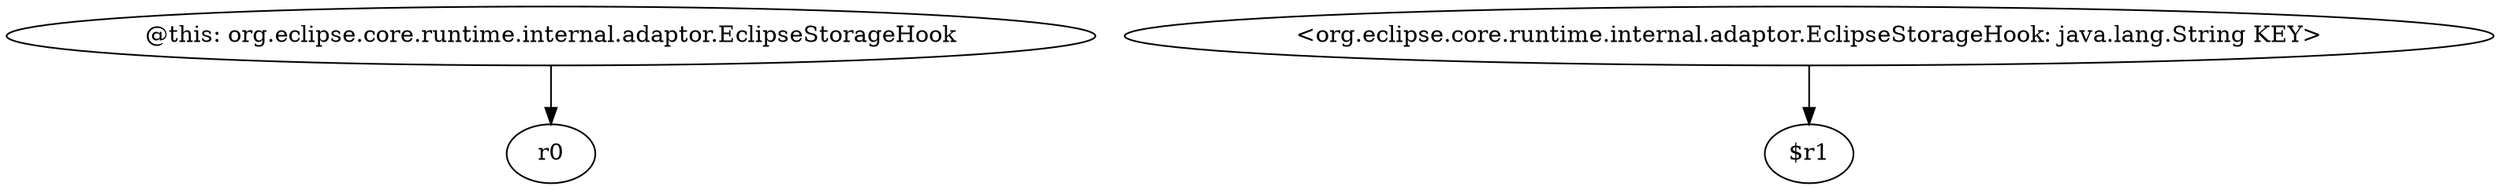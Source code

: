 digraph g {
0[label="@this: org.eclipse.core.runtime.internal.adaptor.EclipseStorageHook"]
1[label="r0"]
0->1[label=""]
2[label="<org.eclipse.core.runtime.internal.adaptor.EclipseStorageHook: java.lang.String KEY>"]
3[label="$r1"]
2->3[label=""]
}